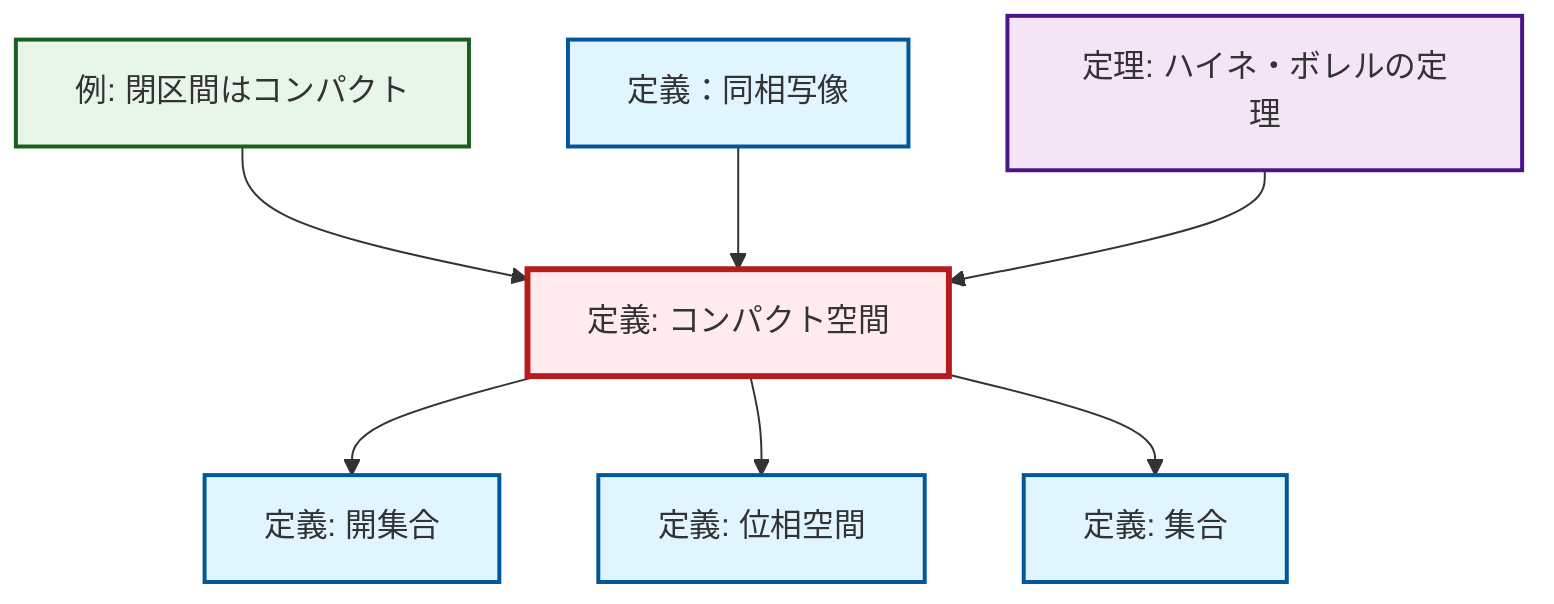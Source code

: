 graph TD
    classDef definition fill:#e1f5fe,stroke:#01579b,stroke-width:2px
    classDef theorem fill:#f3e5f5,stroke:#4a148c,stroke-width:2px
    classDef axiom fill:#fff3e0,stroke:#e65100,stroke-width:2px
    classDef example fill:#e8f5e9,stroke:#1b5e20,stroke-width:2px
    classDef current fill:#ffebee,stroke:#b71c1c,stroke-width:3px
    def-open-set["定義: 開集合"]:::definition
    ex-closed-interval-compact["例: 閉区間はコンパクト"]:::example
    def-set["定義: 集合"]:::definition
    def-compact["定義: コンパクト空間"]:::definition
    def-homeomorphism["定義：同相写像"]:::definition
    thm-heine-borel["定理: ハイネ・ボレルの定理"]:::theorem
    def-topological-space["定義: 位相空間"]:::definition
    ex-closed-interval-compact --> def-compact
    def-compact --> def-open-set
    def-homeomorphism --> def-compact
    def-compact --> def-topological-space
    def-compact --> def-set
    thm-heine-borel --> def-compact
    class def-compact current